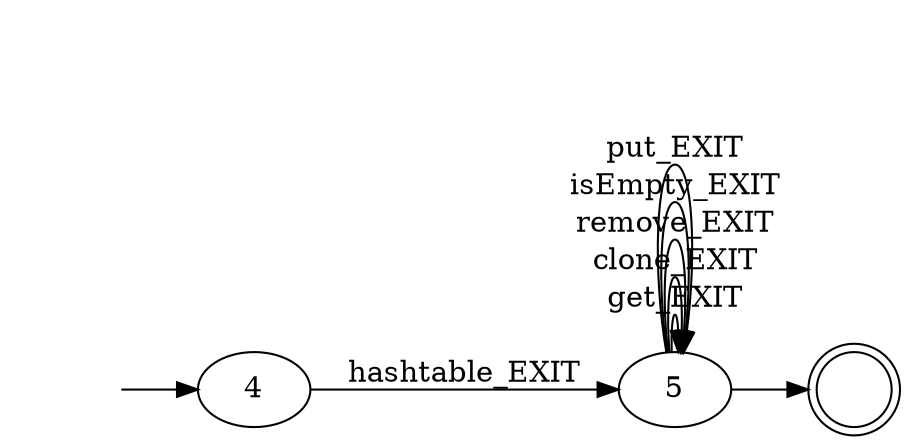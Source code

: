 digraph Automaton {
	rankdir = LR;
	initial -> 4 [label=""]
	4 -> 5 [label="hashtable_EXIT"]
	5 -> 5 [label="get_EXIT"]
	5 -> 5 [label="clone_EXIT"]
	5 -> 5 [label="remove_EXIT"]
	5 -> 5 [label="isEmpty_EXIT"]
	5 -> 5 [label="put_EXIT"]
	5 -> dummy_final [label=""]
	initial [shape=plaintext,label=""];
	dummy_final [shape=doublecircle,label=""];
}
